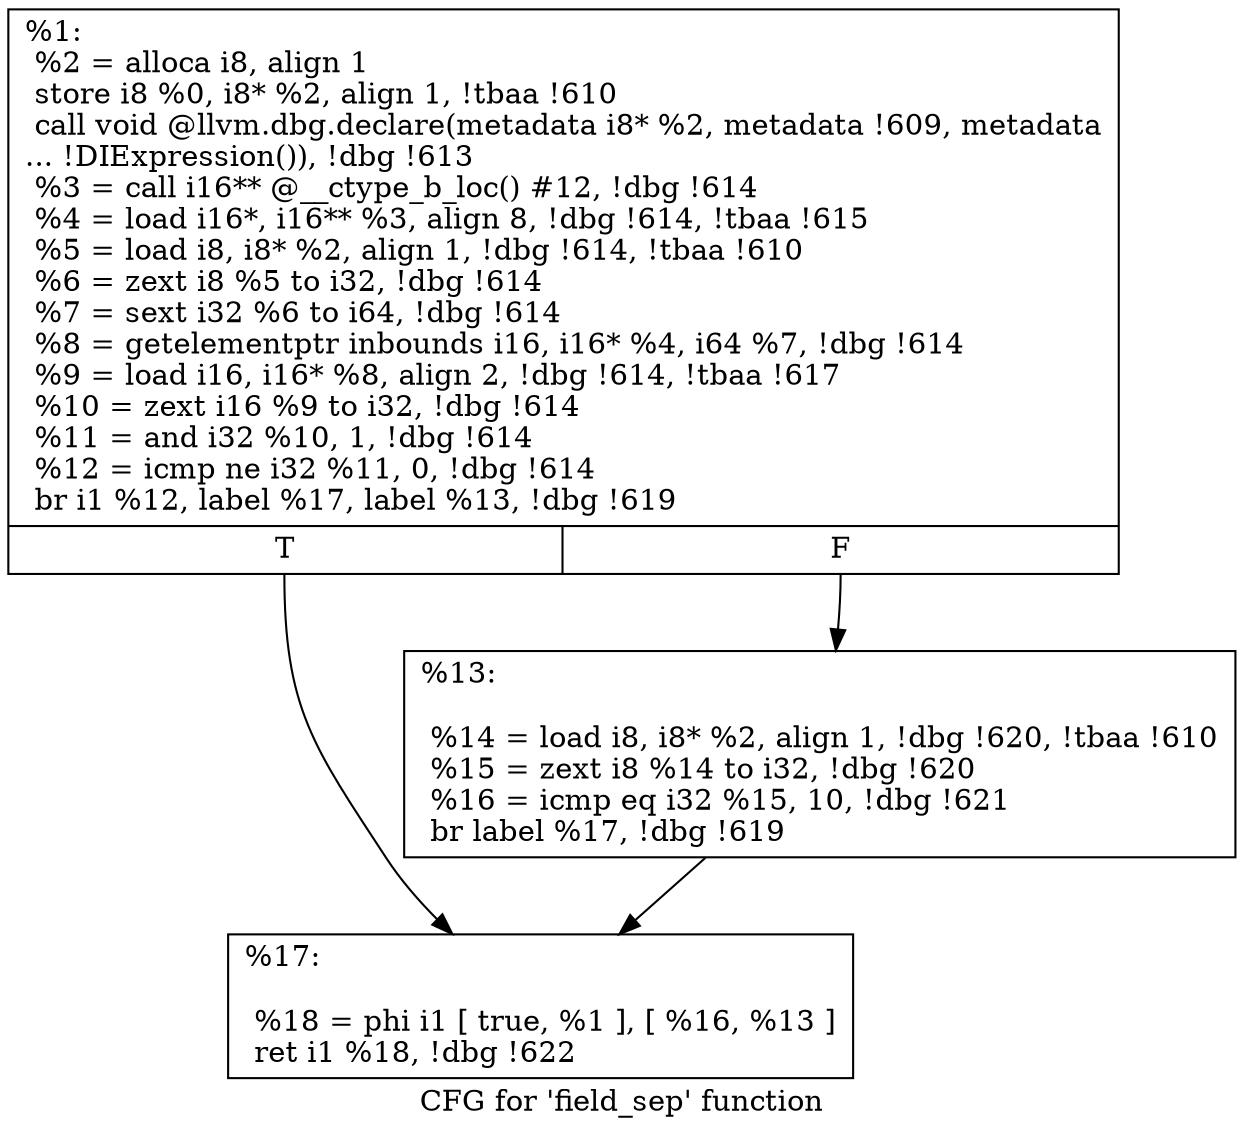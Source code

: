 digraph "CFG for 'field_sep' function" {
	label="CFG for 'field_sep' function";

	Node0xb48910 [shape=record,label="{%1:\l  %2 = alloca i8, align 1\l  store i8 %0, i8* %2, align 1, !tbaa !610\l  call void @llvm.dbg.declare(metadata i8* %2, metadata !609, metadata\l... !DIExpression()), !dbg !613\l  %3 = call i16** @__ctype_b_loc() #12, !dbg !614\l  %4 = load i16*, i16** %3, align 8, !dbg !614, !tbaa !615\l  %5 = load i8, i8* %2, align 1, !dbg !614, !tbaa !610\l  %6 = zext i8 %5 to i32, !dbg !614\l  %7 = sext i32 %6 to i64, !dbg !614\l  %8 = getelementptr inbounds i16, i16* %4, i64 %7, !dbg !614\l  %9 = load i16, i16* %8, align 2, !dbg !614, !tbaa !617\l  %10 = zext i16 %9 to i32, !dbg !614\l  %11 = and i32 %10, 1, !dbg !614\l  %12 = icmp ne i32 %11, 0, !dbg !614\l  br i1 %12, label %17, label %13, !dbg !619\l|{<s0>T|<s1>F}}"];
	Node0xb48910:s0 -> Node0xb73000;
	Node0xb48910:s1 -> Node0xb48c90;
	Node0xb48c90 [shape=record,label="{%13:\l\l  %14 = load i8, i8* %2, align 1, !dbg !620, !tbaa !610\l  %15 = zext i8 %14 to i32, !dbg !620\l  %16 = icmp eq i32 %15, 10, !dbg !621\l  br label %17, !dbg !619\l}"];
	Node0xb48c90 -> Node0xb73000;
	Node0xb73000 [shape=record,label="{%17:\l\l  %18 = phi i1 [ true, %1 ], [ %16, %13 ]\l  ret i1 %18, !dbg !622\l}"];
}
